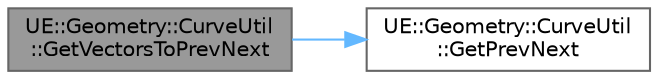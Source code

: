 digraph "UE::Geometry::CurveUtil::GetVectorsToPrevNext"
{
 // INTERACTIVE_SVG=YES
 // LATEX_PDF_SIZE
  bgcolor="transparent";
  edge [fontname=Helvetica,fontsize=10,labelfontname=Helvetica,labelfontsize=10];
  node [fontname=Helvetica,fontsize=10,shape=box,height=0.2,width=0.4];
  rankdir="LR";
  Node1 [id="Node000001",label="UE::Geometry::CurveUtil\l::GetVectorsToPrevNext",height=0.2,width=0.4,color="gray40", fillcolor="grey60", style="filled", fontcolor="black",tooltip="Get (by reference) vectors pointing toward the given vertex index, from its surrounding vertices If b..."];
  Node1 -> Node2 [id="edge1_Node000001_Node000002",color="steelblue1",style="solid",tooltip=" "];
  Node2 [id="Node000002",label="UE::Geometry::CurveUtil\l::GetPrevNext",height=0.2,width=0.4,color="grey40", fillcolor="white", style="filled",URL="$d7/dd2/namespaceUE_1_1Geometry_1_1CurveUtil.html#ab9a090c87dd7161c5eb8023ba3022f6b",tooltip="Curve utility functions."];
}
